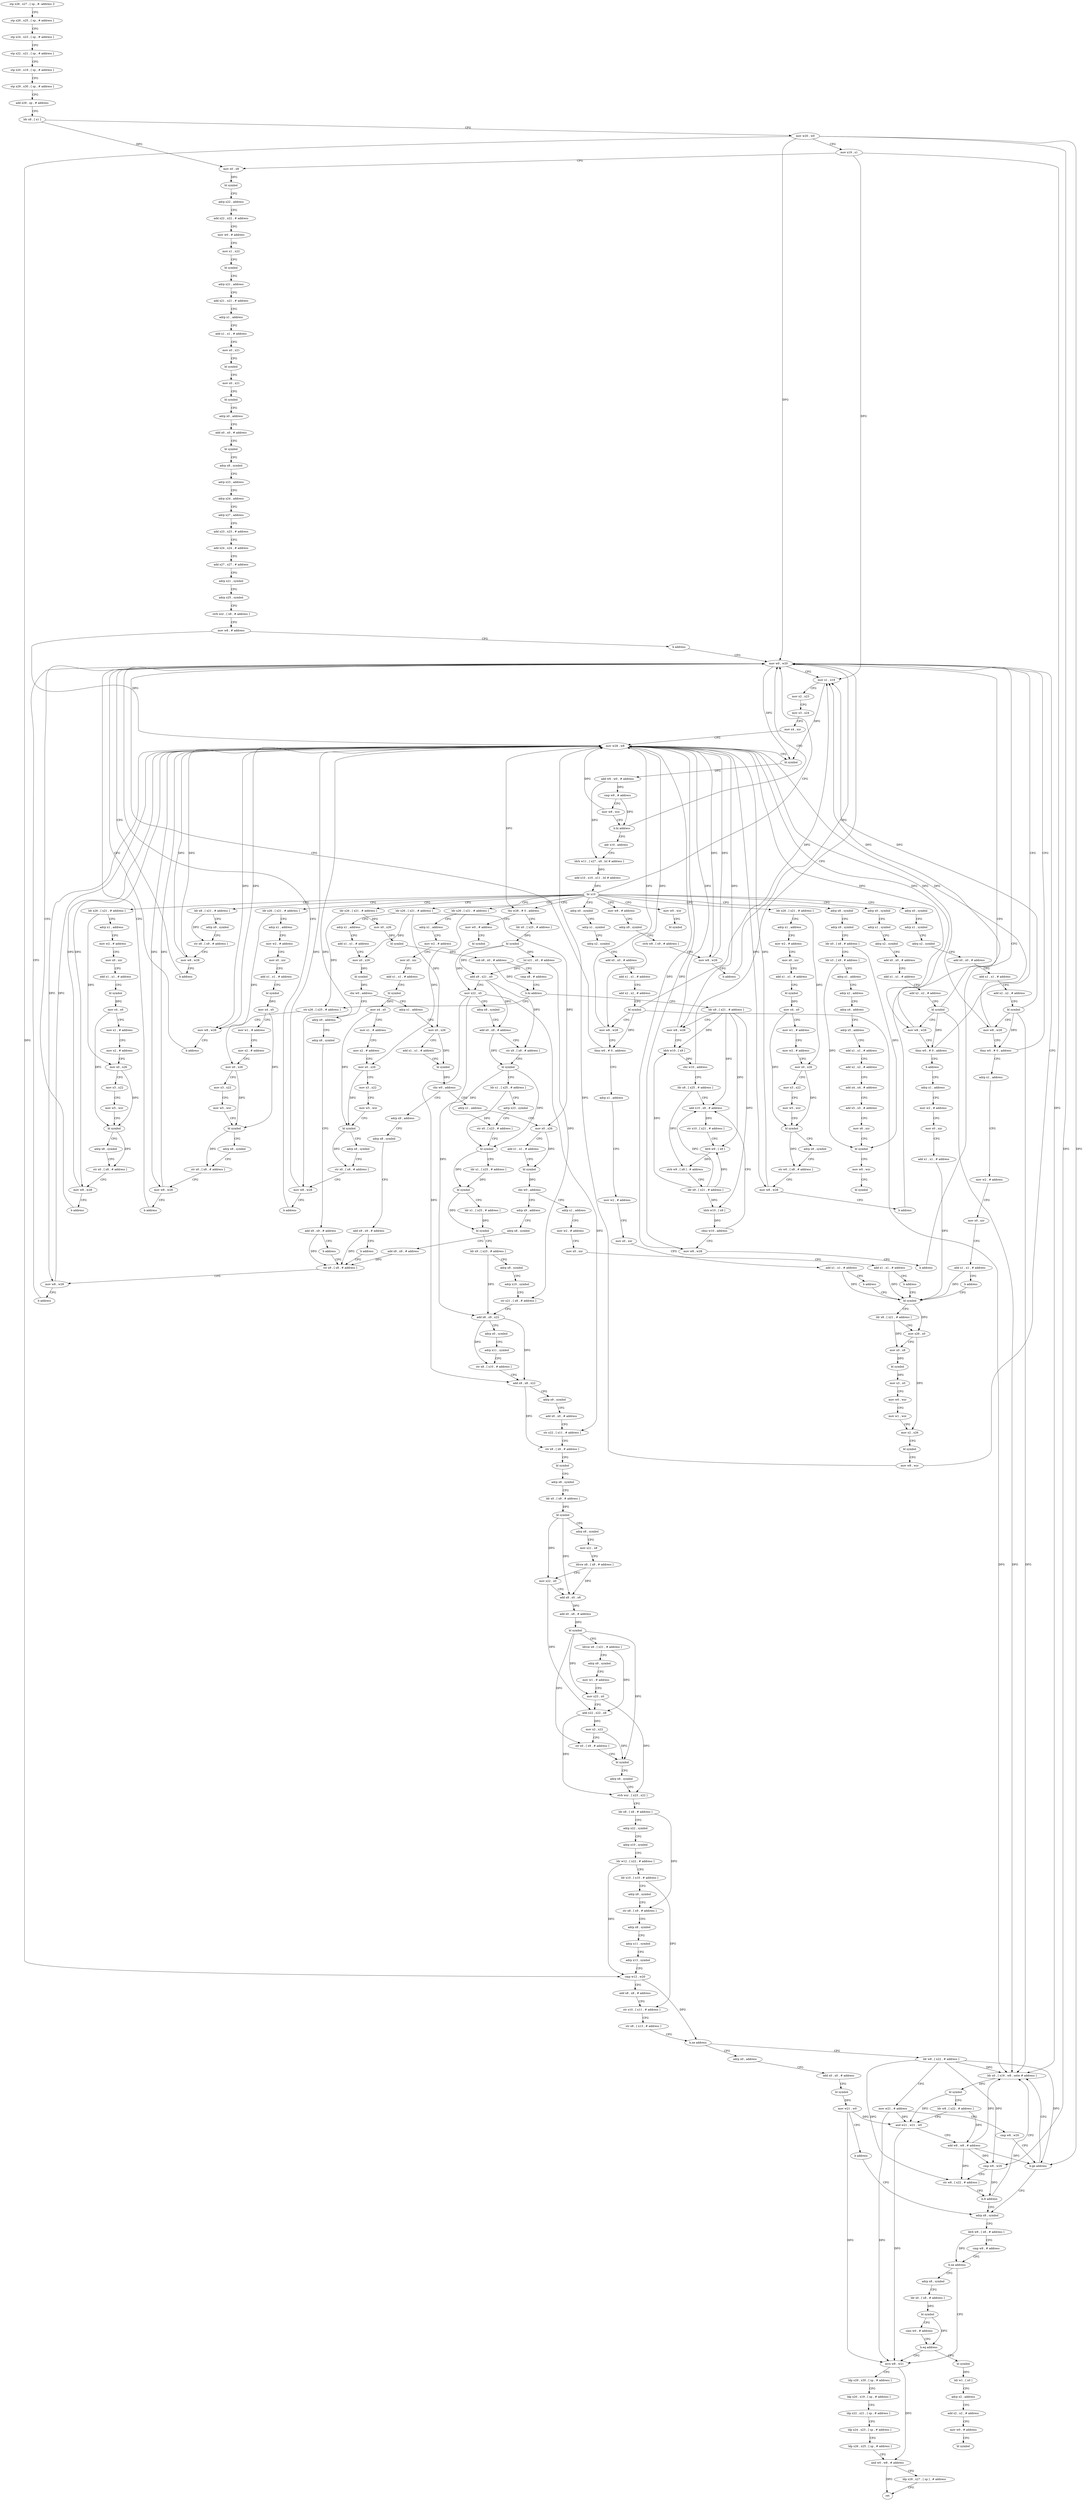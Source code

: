 digraph "func" {
"4202132" [label = "stp x28 , x27 , [ sp , #- address ]!" ]
"4202136" [label = "stp x26 , x25 , [ sp , # address ]" ]
"4202140" [label = "stp x24 , x23 , [ sp , # address ]" ]
"4202144" [label = "stp x22 , x21 , [ sp , # address ]" ]
"4202148" [label = "stp x20 , x19 , [ sp , # address ]" ]
"4202152" [label = "stp x29 , x30 , [ sp , # address ]" ]
"4202156" [label = "add x29 , sp , # address" ]
"4202160" [label = "ldr x8 , [ x1 ]" ]
"4202164" [label = "mov w20 , w0" ]
"4202168" [label = "mov x19 , x1" ]
"4202172" [label = "mov x0 , x8" ]
"4202176" [label = "bl symbol" ]
"4202180" [label = "adrp x22 , address" ]
"4202184" [label = "add x22 , x22 , # address" ]
"4202188" [label = "mov w0 , # address" ]
"4202192" [label = "mov x1 , x22" ]
"4202196" [label = "bl symbol" ]
"4202200" [label = "adrp x21 , address" ]
"4202204" [label = "add x21 , x21 , # address" ]
"4202208" [label = "adrp x1 , address" ]
"4202212" [label = "add x1 , x1 , # address" ]
"4202216" [label = "mov x0 , x21" ]
"4202220" [label = "bl symbol" ]
"4202224" [label = "mov x0 , x21" ]
"4202228" [label = "bl symbol" ]
"4202232" [label = "adrp x0 , address" ]
"4202236" [label = "add x0 , x0 , # address" ]
"4202240" [label = "bl symbol" ]
"4202244" [label = "adrp x8 , symbol" ]
"4202248" [label = "adrp x23 , address" ]
"4202252" [label = "adrp x24 , address" ]
"4202256" [label = "adrp x27 , address" ]
"4202260" [label = "add x23 , x23 , # address" ]
"4202264" [label = "add x24 , x24 , # address" ]
"4202268" [label = "add x27 , x27 , # address" ]
"4202272" [label = "adrp x21 , symbol" ]
"4202276" [label = "adrp x25 , symbol" ]
"4202280" [label = "strb wzr , [ x8 , # address ]" ]
"4202284" [label = "mov w8 , # address" ]
"4202288" [label = "b address" ]
"4202352" [label = "mov w0 , w20" ]
"4202356" [label = "mov x1 , x19" ]
"4202360" [label = "mov x2 , x23" ]
"4202364" [label = "mov x3 , x24" ]
"4202368" [label = "mov x4 , xzr" ]
"4202372" [label = "mov w28 , w8" ]
"4202376" [label = "bl symbol" ]
"4202380" [label = "add w9 , w0 , # address" ]
"4202384" [label = "cmp w9 , # address" ]
"4202388" [label = "mov w8 , wzr" ]
"4202392" [label = "b.hi address" ]
"4202396" [label = "adr x10 , address" ]
"4202400" [label = "ldrh w11 , [ x27 , x9 , lsl # address ]" ]
"4202404" [label = "add x10 , x10 , x11 , lsl # address" ]
"4202408" [label = "br x10" ]
"4202412" [label = "adrp x0 , symbol" ]
"4202468" [label = "ldr x8 , [ x21 , # address ]" ]
"4202488" [label = "ldr x26 , [ x21 , # address ]" ]
"4202572" [label = "ldr x26 , [ x21 , # address ]" ]
"4202640" [label = "ldr x26 , [ x21 , # address ]" ]
"4202708" [label = "adrp x0 , symbol" ]
"4202748" [label = "mov w8 , # address" ]
"4202768" [label = "ldr x26 , [ x21 , # address ]" ]
"4202836" [label = "ldr x26 , [ x21 , # address ]" ]
"4202916" [label = "adrp x0 , symbol" ]
"4202972" [label = "ldr x26 , [ x21 , # address ]" ]
"4203108" [label = "tbz w28 , # 0 , address" ]
"4203516" [label = "adrp x8 , symbol" ]
"4203580" [label = "mov w0 , wzr" ]
"4202416" [label = "adrp x1 , symbol" ]
"4202420" [label = "adrp x2 , symbol" ]
"4202424" [label = "add x0 , x0 , # address" ]
"4202428" [label = "add x1 , x1 , # address" ]
"4202432" [label = "add x2 , x2 , # address" ]
"4202436" [label = "bl symbol" ]
"4202440" [label = "mov w8 , w28" ]
"4202444" [label = "tbnz w0 , # 0 , address" ]
"4202448" [label = "adrp x1 , address" ]
"4202472" [label = "adrp x9 , symbol" ]
"4202476" [label = "str x8 , [ x9 , # address ]" ]
"4202480" [label = "mov w8 , w28" ]
"4202484" [label = "b address" ]
"4202492" [label = "adrp x1 , address" ]
"4202496" [label = "add x1 , x1 , # address" ]
"4202500" [label = "mov x0 , x26" ]
"4202504" [label = "bl symbol" ]
"4202508" [label = "cbz w0 , address" ]
"4203052" [label = "adrp x9 , address" ]
"4202512" [label = "adrp x1 , address" ]
"4202576" [label = "adrp x1 , address" ]
"4202580" [label = "mov w2 , # address" ]
"4202584" [label = "mov x0 , xzr" ]
"4202588" [label = "add x1 , x1 , # address" ]
"4202592" [label = "bl symbol" ]
"4202596" [label = "mov x4 , x0" ]
"4202600" [label = "mov x1 , # address" ]
"4202604" [label = "mov x2 , # address" ]
"4202608" [label = "mov x0 , x26" ]
"4202612" [label = "mov x3 , x22" ]
"4202616" [label = "mov w5 , wzr" ]
"4202620" [label = "bl symbol" ]
"4202624" [label = "adrp x8 , symbol" ]
"4202628" [label = "str x0 , [ x8 , # address ]" ]
"4202632" [label = "mov w8 , w28" ]
"4202636" [label = "b address" ]
"4202644" [label = "adrp x1 , address" ]
"4202648" [label = "mov w2 , # address" ]
"4202652" [label = "mov x0 , xzr" ]
"4202656" [label = "add x1 , x1 , # address" ]
"4202660" [label = "bl symbol" ]
"4202664" [label = "mov x4 , x0" ]
"4202668" [label = "mov w1 , # address" ]
"4202672" [label = "mov x2 , # address" ]
"4202676" [label = "mov x0 , x26" ]
"4202680" [label = "mov x3 , x22" ]
"4202684" [label = "mov w5 , wzr" ]
"4202688" [label = "bl symbol" ]
"4202692" [label = "adrp x8 , symbol" ]
"4202696" [label = "str x0 , [ x8 , # address ]" ]
"4202700" [label = "mov w8 , w28" ]
"4202704" [label = "b address" ]
"4202712" [label = "adrp x1 , symbol" ]
"4202716" [label = "adrp x2 , symbol" ]
"4202720" [label = "add x0 , x0 , # address" ]
"4202724" [label = "add x1 , x1 , # address" ]
"4202728" [label = "add x2 , x2 , # address" ]
"4202732" [label = "bl symbol" ]
"4202736" [label = "mov w8 , w28" ]
"4202740" [label = "tbnz w0 , # 0 , address" ]
"4202744" [label = "b address" ]
"4202752" [label = "adrp x9 , symbol" ]
"4202756" [label = "strb w8 , [ x9 , # address ]" ]
"4202760" [label = "mov w8 , w28" ]
"4202764" [label = "b address" ]
"4202772" [label = "adrp x1 , address" ]
"4202776" [label = "mov w2 , # address" ]
"4202780" [label = "mov x0 , xzr" ]
"4202784" [label = "add x1 , x1 , # address" ]
"4202788" [label = "bl symbol" ]
"4202792" [label = "mov x4 , x0" ]
"4202796" [label = "mov x1 , # address" ]
"4202800" [label = "mov x2 , # address" ]
"4202804" [label = "mov x0 , x26" ]
"4202808" [label = "mov x3 , x22" ]
"4202812" [label = "mov w5 , wzr" ]
"4202816" [label = "bl symbol" ]
"4202820" [label = "adrp x8 , symbol" ]
"4202824" [label = "str x0 , [ x8 , # address ]" ]
"4202828" [label = "mov w8 , w28" ]
"4202832" [label = "b address" ]
"4202840" [label = "mov x0 , x26" ]
"4202844" [label = "bl symbol" ]
"4202848" [label = "sub x8 , x0 , # address" ]
"4202852" [label = "cmp x8 , # address" ]
"4202856" [label = "b.hi address" ]
"4203040" [label = "str x26 , [ x25 , # address ]" ]
"4202860" [label = "ldr x9 , [ x21 , # address ]" ]
"4202920" [label = "adrp x1 , symbol" ]
"4202924" [label = "adrp x2 , symbol" ]
"4202928" [label = "add x0 , x0 , # address" ]
"4202932" [label = "add x1 , x1 , # address" ]
"4202936" [label = "add x2 , x2 , # address" ]
"4202940" [label = "bl symbol" ]
"4202944" [label = "mov w8 , w28" ]
"4202948" [label = "tbnz w0 , # 0 , address" ]
"4202952" [label = "adrp x1 , address" ]
"4202976" [label = "adrp x1 , address" ]
"4202980" [label = "mov w2 , # address" ]
"4202984" [label = "mov x0 , xzr" ]
"4202988" [label = "add x1 , x1 , # address" ]
"4202992" [label = "bl symbol" ]
"4202996" [label = "mov x4 , x0" ]
"4203000" [label = "mov w1 , # address" ]
"4203004" [label = "mov w2 , # address" ]
"4203008" [label = "mov x0 , x26" ]
"4203012" [label = "mov x3 , x22" ]
"4203016" [label = "mov w5 , wzr" ]
"4203020" [label = "bl symbol" ]
"4203024" [label = "adrp x8 , symbol" ]
"4203028" [label = "str w0 , [ x8 , # address ]" ]
"4203032" [label = "mov w8 , w28" ]
"4203036" [label = "b address" ]
"4203588" [label = "mov w0 , # address" ]
"4203112" [label = "ldr x0 , [ x25 , # address ]" ]
"4203520" [label = "adrp x9 , symbol" ]
"4203524" [label = "ldr x0 , [ x8 , # address ]" ]
"4203528" [label = "ldr x3 , [ x9 , # address ]" ]
"4203532" [label = "adrp x1 , address" ]
"4203536" [label = "adrp x2 , address" ]
"4203540" [label = "adrp x4 , address" ]
"4203544" [label = "adrp x5 , address" ]
"4203548" [label = "add x1 , x1 , # address" ]
"4203552" [label = "add x2 , x2 , # address" ]
"4203556" [label = "add x4 , x4 , # address" ]
"4203560" [label = "add x5 , x5 , # address" ]
"4203564" [label = "mov x6 , xzr" ]
"4203568" [label = "bl symbol" ]
"4203572" [label = "mov w0 , wzr" ]
"4203576" [label = "bl symbol" ]
"4203584" [label = "bl symbol" ]
"4202452" [label = "mov w2 , # address" ]
"4202456" [label = "mov x0 , xzr" ]
"4202460" [label = "add x1 , x1 , # address" ]
"4202464" [label = "b address" ]
"4202308" [label = "bl symbol" ]
"4203056" [label = "adrp x8 , symbol" ]
"4203060" [label = "add x9 , x9 , # address" ]
"4203064" [label = "b address" ]
"4203096" [label = "str x9 , [ x8 , # address ]" ]
"4202516" [label = "mov x0 , x26" ]
"4202520" [label = "add x1 , x1 , # address" ]
"4202524" [label = "bl symbol" ]
"4202528" [label = "cbz w0 , address" ]
"4203068" [label = "adrp x9 , address" ]
"4202532" [label = "adrp x1 , address" ]
"4202292" [label = "adrp x1 , address" ]
"4203044" [label = "mov w8 , w28" ]
"4203048" [label = "b address" ]
"4202864" [label = "mov w8 , w28" ]
"4202868" [label = "ldrb w10 , [ x9 ]" ]
"4202872" [label = "cbz w10 , address" ]
"4202876" [label = "ldr x8 , [ x25 , # address ]" ]
"4202956" [label = "mov w2 , # address" ]
"4202960" [label = "mov x0 , xzr" ]
"4202964" [label = "add x1 , x1 , # address" ]
"4202968" [label = "b address" ]
"4203592" [label = "bl symbol" ]
"4203116" [label = "bl symbol" ]
"4203120" [label = "lsl x21 , x0 , # address" ]
"4203124" [label = "add x9 , x21 , x0" ]
"4203128" [label = "mov x22 , x0" ]
"4203132" [label = "adrp x8 , symbol" ]
"4203136" [label = "add x0 , x9 , # address" ]
"4203140" [label = "str x9 , [ x8 , # address ]" ]
"4203144" [label = "bl symbol" ]
"4203148" [label = "ldr x1 , [ x25 , # address ]" ]
"4203152" [label = "adrp x23 , symbol" ]
"4203156" [label = "str x0 , [ x23 , # address ]" ]
"4203160" [label = "bl symbol" ]
"4203164" [label = "ldr x1 , [ x25 , # address ]" ]
"4203168" [label = "bl symbol" ]
"4203172" [label = "ldr x1 , [ x25 , # address ]" ]
"4203176" [label = "bl symbol" ]
"4203180" [label = "ldr x9 , [ x23 , # address ]" ]
"4203184" [label = "adrp x8 , symbol" ]
"4203188" [label = "adrp x10 , symbol" ]
"4203192" [label = "str x21 , [ x8 , # address ]" ]
"4203196" [label = "add x8 , x9 , x22" ]
"4203200" [label = "adrp x0 , symbol" ]
"4203204" [label = "adrp x11 , symbol" ]
"4203208" [label = "str x8 , [ x10 , # address ]" ]
"4203212" [label = "add x8 , x8 , x22" ]
"4203216" [label = "adrp x9 , symbol" ]
"4203220" [label = "add x0 , x0 , # address" ]
"4203224" [label = "str x22 , [ x11 , # address ]" ]
"4203228" [label = "str x8 , [ x9 , # address ]" ]
"4203232" [label = "bl symbol" ]
"4203236" [label = "adrp x8 , symbol" ]
"4203240" [label = "ldr x0 , [ x8 , # address ]" ]
"4203244" [label = "bl symbol" ]
"4203248" [label = "adrp x8 , symbol" ]
"4203252" [label = "mov x21 , x8" ]
"4203256" [label = "ldrsw x8 , [ x8 , # address ]" ]
"4203260" [label = "mov x22 , x0" ]
"4203264" [label = "add x8 , x0 , x8" ]
"4203268" [label = "add x0 , x8 , # address" ]
"4203272" [label = "bl symbol" ]
"4203276" [label = "ldrsw x8 , [ x21 , # address ]" ]
"4203280" [label = "adrp x9 , symbol" ]
"4203284" [label = "mov w1 , # address" ]
"4203288" [label = "mov x23 , x0" ]
"4203292" [label = "add x22 , x22 , x8" ]
"4203296" [label = "mov x2 , x22" ]
"4203300" [label = "str x0 , [ x9 , # address ]" ]
"4203304" [label = "bl symbol" ]
"4203308" [label = "adrp x8 , symbol" ]
"4203312" [label = "strb wzr , [ x23 , x22 ]" ]
"4203316" [label = "ldr x8 , [ x8 , # address ]" ]
"4203320" [label = "adrp x22 , symbol" ]
"4203324" [label = "adrp x10 , symbol" ]
"4203328" [label = "ldr w12 , [ x22 , # address ]" ]
"4203332" [label = "ldr x10 , [ x10 , # address ]" ]
"4203336" [label = "adrp x9 , symbol" ]
"4203340" [label = "str x8 , [ x9 , # address ]" ]
"4203344" [label = "adrp x8 , symbol" ]
"4203348" [label = "adrp x11 , symbol" ]
"4203352" [label = "adrp x13 , symbol" ]
"4203356" [label = "cmp w12 , w20" ]
"4203360" [label = "add x8 , x8 , # address" ]
"4203364" [label = "str x10 , [ x11 , # address ]" ]
"4203368" [label = "str x8 , [ x13 , # address ]" ]
"4203372" [label = "b.ne address" ]
"4203396" [label = "ldr w8 , [ x22 , # address ]" ]
"4203376" [label = "adrp x0 , address" ]
"4202312" [label = "ldr x8 , [ x21 , # address ]" ]
"4202316" [label = "mov x26 , x0" ]
"4202320" [label = "mov x0 , x8" ]
"4202324" [label = "bl symbol" ]
"4202328" [label = "mov x3 , x0" ]
"4202332" [label = "mov w0 , wzr" ]
"4202336" [label = "mov w1 , wzr" ]
"4202340" [label = "mov x2 , x26" ]
"4202344" [label = "bl symbol" ]
"4202348" [label = "mov w8 , wzr" ]
"4203100" [label = "mov w8 , w28" ]
"4203104" [label = "b address" ]
"4203072" [label = "adrp x8 , symbol" ]
"4203076" [label = "add x9 , x9 , # address" ]
"4203080" [label = "b address" ]
"4202536" [label = "mov x0 , x26" ]
"4202540" [label = "add x1 , x1 , # address" ]
"4202544" [label = "bl symbol" ]
"4202548" [label = "cbz w0 , address" ]
"4203084" [label = "adrp x9 , address" ]
"4202552" [label = "adrp x1 , address" ]
"4202296" [label = "mov w2 , # address" ]
"4202300" [label = "mov x0 , xzr" ]
"4202304" [label = "add x1 , x1 , # address" ]
"4202880" [label = "add x10 , x9 , # address" ]
"4203400" [label = "mov w21 , # address" ]
"4203404" [label = "cmp w8 , w20" ]
"4203408" [label = "b.ge address" ]
"4203444" [label = "adrp x8 , symbol" ]
"4203412" [label = "ldr x0 , [ x19 , w8 , sxtw # address ]" ]
"4203380" [label = "add x0 , x0 , # address" ]
"4203384" [label = "bl symbol" ]
"4203388" [label = "mov w21 , w0" ]
"4203392" [label = "b address" ]
"4203088" [label = "adrp x8 , symbol" ]
"4203092" [label = "add x9 , x9 , # address" ]
"4202556" [label = "mov w2 , # address" ]
"4202560" [label = "mov x0 , xzr" ]
"4202564" [label = "add x1 , x1 , # address" ]
"4202568" [label = "b address" ]
"4202884" [label = "str x10 , [ x21 , # address ]" ]
"4202888" [label = "ldrb w9 , [ x9 ]" ]
"4202892" [label = "strb w9 , [ x8 ] , # address" ]
"4202896" [label = "ldr x9 , [ x21 , # address ]" ]
"4202900" [label = "ldrb w10 , [ x9 ]" ]
"4202904" [label = "cbnz w10 , address" ]
"4202908" [label = "mov w8 , w28" ]
"4202912" [label = "b address" ]
"4203448" [label = "ldrb w8 , [ x8 , # address ]" ]
"4203452" [label = "cmp w8 , # address" ]
"4203456" [label = "b.ne address" ]
"4203480" [label = "mvn w8 , w21" ]
"4203460" [label = "adrp x8 , symbol" ]
"4203416" [label = "bl symbol" ]
"4203420" [label = "ldr w8 , [ x22 , # address ]" ]
"4203424" [label = "and w21 , w21 , w0" ]
"4203428" [label = "add w8 , w8 , # address" ]
"4203432" [label = "cmp w8 , w20" ]
"4203436" [label = "str w8 , [ x22 , # address ]" ]
"4203440" [label = "b.lt address" ]
"4203484" [label = "ldp x29 , x30 , [ sp , # address ]" ]
"4203488" [label = "ldp x20 , x19 , [ sp , # address ]" ]
"4203492" [label = "ldp x22 , x21 , [ sp , # address ]" ]
"4203496" [label = "ldp x24 , x23 , [ sp , # address ]" ]
"4203500" [label = "ldp x26 , x25 , [ sp , # address ]" ]
"4203504" [label = "and w0 , w8 , # address" ]
"4203508" [label = "ldp x28 , x27 , [ sp ] , # address" ]
"4203512" [label = "ret" ]
"4203464" [label = "ldr x0 , [ x8 , # address ]" ]
"4203468" [label = "bl symbol" ]
"4203472" [label = "cmn w0 , # address" ]
"4203476" [label = "b.eq address" ]
"4203596" [label = "bl symbol" ]
"4203600" [label = "ldr w1 , [ x0 ]" ]
"4203604" [label = "adrp x2 , address" ]
"4203608" [label = "add x2 , x2 , # address" ]
"4203612" [label = "mov w0 , # address" ]
"4203616" [label = "bl symbol" ]
"4202132" -> "4202136" [ label = "CFG" ]
"4202136" -> "4202140" [ label = "CFG" ]
"4202140" -> "4202144" [ label = "CFG" ]
"4202144" -> "4202148" [ label = "CFG" ]
"4202148" -> "4202152" [ label = "CFG" ]
"4202152" -> "4202156" [ label = "CFG" ]
"4202156" -> "4202160" [ label = "CFG" ]
"4202160" -> "4202164" [ label = "CFG" ]
"4202160" -> "4202172" [ label = "DFG" ]
"4202164" -> "4202168" [ label = "CFG" ]
"4202164" -> "4202352" [ label = "DFG" ]
"4202164" -> "4203356" [ label = "DFG" ]
"4202164" -> "4203408" [ label = "DFG" ]
"4202164" -> "4203432" [ label = "DFG" ]
"4202168" -> "4202172" [ label = "CFG" ]
"4202168" -> "4202356" [ label = "DFG" ]
"4202168" -> "4203412" [ label = "DFG" ]
"4202172" -> "4202176" [ label = "DFG" ]
"4202176" -> "4202180" [ label = "CFG" ]
"4202180" -> "4202184" [ label = "CFG" ]
"4202184" -> "4202188" [ label = "CFG" ]
"4202188" -> "4202192" [ label = "CFG" ]
"4202192" -> "4202196" [ label = "CFG" ]
"4202196" -> "4202200" [ label = "CFG" ]
"4202200" -> "4202204" [ label = "CFG" ]
"4202204" -> "4202208" [ label = "CFG" ]
"4202208" -> "4202212" [ label = "CFG" ]
"4202212" -> "4202216" [ label = "CFG" ]
"4202216" -> "4202220" [ label = "CFG" ]
"4202220" -> "4202224" [ label = "CFG" ]
"4202224" -> "4202228" [ label = "CFG" ]
"4202228" -> "4202232" [ label = "CFG" ]
"4202232" -> "4202236" [ label = "CFG" ]
"4202236" -> "4202240" [ label = "CFG" ]
"4202240" -> "4202244" [ label = "CFG" ]
"4202244" -> "4202248" [ label = "CFG" ]
"4202248" -> "4202252" [ label = "CFG" ]
"4202252" -> "4202256" [ label = "CFG" ]
"4202256" -> "4202260" [ label = "CFG" ]
"4202260" -> "4202264" [ label = "CFG" ]
"4202264" -> "4202268" [ label = "CFG" ]
"4202268" -> "4202272" [ label = "CFG" ]
"4202272" -> "4202276" [ label = "CFG" ]
"4202276" -> "4202280" [ label = "CFG" ]
"4202280" -> "4202284" [ label = "CFG" ]
"4202284" -> "4202288" [ label = "CFG" ]
"4202284" -> "4202372" [ label = "DFG" ]
"4202288" -> "4202352" [ label = "CFG" ]
"4202352" -> "4202356" [ label = "CFG" ]
"4202352" -> "4202376" [ label = "DFG" ]
"4202356" -> "4202360" [ label = "CFG" ]
"4202356" -> "4202376" [ label = "DFG" ]
"4202360" -> "4202364" [ label = "CFG" ]
"4202364" -> "4202368" [ label = "CFG" ]
"4202368" -> "4202372" [ label = "CFG" ]
"4202372" -> "4202376" [ label = "CFG" ]
"4202372" -> "4202440" [ label = "DFG" ]
"4202372" -> "4202480" [ label = "DFG" ]
"4202372" -> "4202632" [ label = "DFG" ]
"4202372" -> "4202700" [ label = "DFG" ]
"4202372" -> "4202736" [ label = "DFG" ]
"4202372" -> "4202760" [ label = "DFG" ]
"4202372" -> "4202828" [ label = "DFG" ]
"4202372" -> "4202944" [ label = "DFG" ]
"4202372" -> "4203032" [ label = "DFG" ]
"4202372" -> "4203108" [ label = "DFG" ]
"4202372" -> "4203044" [ label = "DFG" ]
"4202372" -> "4202864" [ label = "DFG" ]
"4202372" -> "4203100" [ label = "DFG" ]
"4202372" -> "4202908" [ label = "DFG" ]
"4202376" -> "4202380" [ label = "DFG" ]
"4202380" -> "4202384" [ label = "DFG" ]
"4202380" -> "4202400" [ label = "DFG" ]
"4202384" -> "4202388" [ label = "CFG" ]
"4202384" -> "4202392" [ label = "DFG" ]
"4202388" -> "4202392" [ label = "CFG" ]
"4202388" -> "4202372" [ label = "DFG" ]
"4202392" -> "4202352" [ label = "CFG" ]
"4202392" -> "4202396" [ label = "CFG" ]
"4202396" -> "4202400" [ label = "CFG" ]
"4202400" -> "4202404" [ label = "DFG" ]
"4202404" -> "4202408" [ label = "DFG" ]
"4202408" -> "4202352" [ label = "CFG" ]
"4202408" -> "4202412" [ label = "CFG" ]
"4202408" -> "4202468" [ label = "CFG" ]
"4202408" -> "4202488" [ label = "CFG" ]
"4202408" -> "4202572" [ label = "CFG" ]
"4202408" -> "4202640" [ label = "CFG" ]
"4202408" -> "4202708" [ label = "CFG" ]
"4202408" -> "4202748" [ label = "CFG" ]
"4202408" -> "4202768" [ label = "CFG" ]
"4202408" -> "4202836" [ label = "CFG" ]
"4202408" -> "4202916" [ label = "CFG" ]
"4202408" -> "4202972" [ label = "CFG" ]
"4202408" -> "4203108" [ label = "CFG" ]
"4202408" -> "4203516" [ label = "CFG" ]
"4202408" -> "4203580" [ label = "CFG" ]
"4202412" -> "4202416" [ label = "CFG" ]
"4202468" -> "4202472" [ label = "CFG" ]
"4202468" -> "4202476" [ label = "DFG" ]
"4202488" -> "4202492" [ label = "CFG" ]
"4202488" -> "4202500" [ label = "DFG" ]
"4202488" -> "4202516" [ label = "DFG" ]
"4202488" -> "4202536" [ label = "DFG" ]
"4202572" -> "4202576" [ label = "CFG" ]
"4202572" -> "4202608" [ label = "DFG" ]
"4202640" -> "4202644" [ label = "CFG" ]
"4202640" -> "4202676" [ label = "DFG" ]
"4202708" -> "4202712" [ label = "CFG" ]
"4202748" -> "4202752" [ label = "CFG" ]
"4202768" -> "4202772" [ label = "CFG" ]
"4202768" -> "4202804" [ label = "DFG" ]
"4202836" -> "4202840" [ label = "DFG" ]
"4202836" -> "4203040" [ label = "DFG" ]
"4202916" -> "4202920" [ label = "CFG" ]
"4202972" -> "4202976" [ label = "CFG" ]
"4202972" -> "4203008" [ label = "DFG" ]
"4203108" -> "4203588" [ label = "CFG" ]
"4203108" -> "4203112" [ label = "CFG" ]
"4203516" -> "4203520" [ label = "CFG" ]
"4203580" -> "4203584" [ label = "CFG" ]
"4202416" -> "4202420" [ label = "CFG" ]
"4202420" -> "4202424" [ label = "CFG" ]
"4202424" -> "4202428" [ label = "CFG" ]
"4202428" -> "4202432" [ label = "CFG" ]
"4202432" -> "4202436" [ label = "CFG" ]
"4202436" -> "4202440" [ label = "CFG" ]
"4202436" -> "4202356" [ label = "DFG" ]
"4202436" -> "4202444" [ label = "DFG" ]
"4202436" -> "4203412" [ label = "DFG" ]
"4202440" -> "4202444" [ label = "CFG" ]
"4202440" -> "4202372" [ label = "DFG" ]
"4202444" -> "4202352" [ label = "CFG" ]
"4202444" -> "4202448" [ label = "CFG" ]
"4202448" -> "4202452" [ label = "CFG" ]
"4202472" -> "4202476" [ label = "CFG" ]
"4202476" -> "4202480" [ label = "CFG" ]
"4202480" -> "4202484" [ label = "CFG" ]
"4202480" -> "4202372" [ label = "DFG" ]
"4202484" -> "4202352" [ label = "CFG" ]
"4202492" -> "4202496" [ label = "CFG" ]
"4202496" -> "4202500" [ label = "CFG" ]
"4202500" -> "4202504" [ label = "DFG" ]
"4202504" -> "4202508" [ label = "DFG" ]
"4202508" -> "4203052" [ label = "CFG" ]
"4202508" -> "4202512" [ label = "CFG" ]
"4203052" -> "4203056" [ label = "CFG" ]
"4202512" -> "4202516" [ label = "CFG" ]
"4202576" -> "4202580" [ label = "CFG" ]
"4202580" -> "4202584" [ label = "CFG" ]
"4202584" -> "4202588" [ label = "CFG" ]
"4202588" -> "4202592" [ label = "CFG" ]
"4202592" -> "4202596" [ label = "DFG" ]
"4202596" -> "4202600" [ label = "CFG" ]
"4202596" -> "4202620" [ label = "DFG" ]
"4202600" -> "4202604" [ label = "CFG" ]
"4202604" -> "4202608" [ label = "CFG" ]
"4202608" -> "4202612" [ label = "CFG" ]
"4202608" -> "4202620" [ label = "DFG" ]
"4202612" -> "4202616" [ label = "CFG" ]
"4202616" -> "4202620" [ label = "CFG" ]
"4202620" -> "4202624" [ label = "CFG" ]
"4202620" -> "4202628" [ label = "DFG" ]
"4202624" -> "4202628" [ label = "CFG" ]
"4202628" -> "4202632" [ label = "CFG" ]
"4202632" -> "4202636" [ label = "CFG" ]
"4202632" -> "4202372" [ label = "DFG" ]
"4202636" -> "4202352" [ label = "CFG" ]
"4202644" -> "4202648" [ label = "CFG" ]
"4202648" -> "4202652" [ label = "CFG" ]
"4202652" -> "4202656" [ label = "CFG" ]
"4202656" -> "4202660" [ label = "CFG" ]
"4202660" -> "4202664" [ label = "DFG" ]
"4202664" -> "4202668" [ label = "CFG" ]
"4202664" -> "4202688" [ label = "DFG" ]
"4202668" -> "4202672" [ label = "CFG" ]
"4202672" -> "4202676" [ label = "CFG" ]
"4202676" -> "4202680" [ label = "CFG" ]
"4202676" -> "4202688" [ label = "DFG" ]
"4202680" -> "4202684" [ label = "CFG" ]
"4202684" -> "4202688" [ label = "CFG" ]
"4202688" -> "4202692" [ label = "CFG" ]
"4202688" -> "4202696" [ label = "DFG" ]
"4202692" -> "4202696" [ label = "CFG" ]
"4202696" -> "4202700" [ label = "CFG" ]
"4202700" -> "4202704" [ label = "CFG" ]
"4202700" -> "4202372" [ label = "DFG" ]
"4202704" -> "4202352" [ label = "CFG" ]
"4202712" -> "4202716" [ label = "CFG" ]
"4202716" -> "4202720" [ label = "CFG" ]
"4202720" -> "4202724" [ label = "CFG" ]
"4202724" -> "4202728" [ label = "CFG" ]
"4202728" -> "4202732" [ label = "CFG" ]
"4202732" -> "4202736" [ label = "CFG" ]
"4202732" -> "4202356" [ label = "DFG" ]
"4202732" -> "4202740" [ label = "DFG" ]
"4202732" -> "4203412" [ label = "DFG" ]
"4202736" -> "4202740" [ label = "CFG" ]
"4202736" -> "4202372" [ label = "DFG" ]
"4202740" -> "4202352" [ label = "CFG" ]
"4202740" -> "4202744" [ label = "CFG" ]
"4202744" -> "4202292" [ label = "CFG" ]
"4202752" -> "4202756" [ label = "CFG" ]
"4202756" -> "4202760" [ label = "CFG" ]
"4202760" -> "4202764" [ label = "CFG" ]
"4202760" -> "4202372" [ label = "DFG" ]
"4202764" -> "4202352" [ label = "CFG" ]
"4202772" -> "4202776" [ label = "CFG" ]
"4202776" -> "4202780" [ label = "CFG" ]
"4202780" -> "4202784" [ label = "CFG" ]
"4202784" -> "4202788" [ label = "CFG" ]
"4202788" -> "4202792" [ label = "DFG" ]
"4202792" -> "4202796" [ label = "CFG" ]
"4202792" -> "4202816" [ label = "DFG" ]
"4202796" -> "4202800" [ label = "CFG" ]
"4202800" -> "4202804" [ label = "CFG" ]
"4202804" -> "4202808" [ label = "CFG" ]
"4202804" -> "4202816" [ label = "DFG" ]
"4202808" -> "4202812" [ label = "CFG" ]
"4202812" -> "4202816" [ label = "CFG" ]
"4202816" -> "4202820" [ label = "CFG" ]
"4202816" -> "4202824" [ label = "DFG" ]
"4202820" -> "4202824" [ label = "CFG" ]
"4202824" -> "4202828" [ label = "CFG" ]
"4202828" -> "4202832" [ label = "CFG" ]
"4202828" -> "4202372" [ label = "DFG" ]
"4202832" -> "4202352" [ label = "CFG" ]
"4202840" -> "4202844" [ label = "DFG" ]
"4202844" -> "4202848" [ label = "DFG" ]
"4202848" -> "4202852" [ label = "CFG" ]
"4202848" -> "4202856" [ label = "DFG" ]
"4202852" -> "4202856" [ label = "CFG" ]
"4202856" -> "4203040" [ label = "CFG" ]
"4202856" -> "4202860" [ label = "CFG" ]
"4203040" -> "4203044" [ label = "CFG" ]
"4202860" -> "4202864" [ label = "CFG" ]
"4202860" -> "4202868" [ label = "DFG" ]
"4202860" -> "4202880" [ label = "DFG" ]
"4202860" -> "4202888" [ label = "DFG" ]
"4202860" -> "4202900" [ label = "DFG" ]
"4202920" -> "4202924" [ label = "CFG" ]
"4202924" -> "4202928" [ label = "CFG" ]
"4202928" -> "4202932" [ label = "CFG" ]
"4202932" -> "4202936" [ label = "CFG" ]
"4202936" -> "4202940" [ label = "CFG" ]
"4202940" -> "4202944" [ label = "CFG" ]
"4202940" -> "4202356" [ label = "DFG" ]
"4202940" -> "4202948" [ label = "DFG" ]
"4202940" -> "4203412" [ label = "DFG" ]
"4202944" -> "4202948" [ label = "CFG" ]
"4202944" -> "4202372" [ label = "DFG" ]
"4202948" -> "4202352" [ label = "CFG" ]
"4202948" -> "4202952" [ label = "CFG" ]
"4202952" -> "4202956" [ label = "CFG" ]
"4202976" -> "4202980" [ label = "CFG" ]
"4202980" -> "4202984" [ label = "CFG" ]
"4202984" -> "4202988" [ label = "CFG" ]
"4202988" -> "4202992" [ label = "CFG" ]
"4202992" -> "4202996" [ label = "DFG" ]
"4202996" -> "4203000" [ label = "CFG" ]
"4202996" -> "4203020" [ label = "DFG" ]
"4203000" -> "4203004" [ label = "CFG" ]
"4203004" -> "4203008" [ label = "CFG" ]
"4203008" -> "4203012" [ label = "CFG" ]
"4203008" -> "4203020" [ label = "DFG" ]
"4203012" -> "4203016" [ label = "CFG" ]
"4203016" -> "4203020" [ label = "CFG" ]
"4203020" -> "4203024" [ label = "CFG" ]
"4203020" -> "4203028" [ label = "DFG" ]
"4203024" -> "4203028" [ label = "CFG" ]
"4203028" -> "4203032" [ label = "CFG" ]
"4203032" -> "4203036" [ label = "CFG" ]
"4203032" -> "4202372" [ label = "DFG" ]
"4203036" -> "4202352" [ label = "CFG" ]
"4203588" -> "4203592" [ label = "CFG" ]
"4203112" -> "4203116" [ label = "DFG" ]
"4203520" -> "4203524" [ label = "CFG" ]
"4203524" -> "4203528" [ label = "CFG" ]
"4203524" -> "4203568" [ label = "DFG" ]
"4203528" -> "4203532" [ label = "CFG" ]
"4203528" -> "4203568" [ label = "DFG" ]
"4203532" -> "4203536" [ label = "CFG" ]
"4203536" -> "4203540" [ label = "CFG" ]
"4203540" -> "4203544" [ label = "CFG" ]
"4203544" -> "4203548" [ label = "CFG" ]
"4203548" -> "4203552" [ label = "CFG" ]
"4203552" -> "4203556" [ label = "CFG" ]
"4203556" -> "4203560" [ label = "CFG" ]
"4203560" -> "4203564" [ label = "CFG" ]
"4203564" -> "4203568" [ label = "CFG" ]
"4203568" -> "4203572" [ label = "CFG" ]
"4203572" -> "4203576" [ label = "CFG" ]
"4202452" -> "4202456" [ label = "CFG" ]
"4202456" -> "4202460" [ label = "CFG" ]
"4202460" -> "4202464" [ label = "CFG" ]
"4202460" -> "4202308" [ label = "DFG" ]
"4202464" -> "4202308" [ label = "CFG" ]
"4202308" -> "4202312" [ label = "CFG" ]
"4202308" -> "4202316" [ label = "DFG" ]
"4203056" -> "4203060" [ label = "CFG" ]
"4203060" -> "4203064" [ label = "CFG" ]
"4203060" -> "4203096" [ label = "DFG" ]
"4203064" -> "4203096" [ label = "CFG" ]
"4203096" -> "4203100" [ label = "CFG" ]
"4202516" -> "4202520" [ label = "CFG" ]
"4202516" -> "4202524" [ label = "DFG" ]
"4202520" -> "4202524" [ label = "CFG" ]
"4202524" -> "4202528" [ label = "DFG" ]
"4202528" -> "4203068" [ label = "CFG" ]
"4202528" -> "4202532" [ label = "CFG" ]
"4203068" -> "4203072" [ label = "CFG" ]
"4202532" -> "4202536" [ label = "CFG" ]
"4202292" -> "4202296" [ label = "CFG" ]
"4203044" -> "4203048" [ label = "CFG" ]
"4203044" -> "4202372" [ label = "DFG" ]
"4203048" -> "4202352" [ label = "CFG" ]
"4202864" -> "4202868" [ label = "CFG" ]
"4202864" -> "4202372" [ label = "DFG" ]
"4202868" -> "4202872" [ label = "DFG" ]
"4202872" -> "4202352" [ label = "CFG" ]
"4202872" -> "4202876" [ label = "CFG" ]
"4202876" -> "4202880" [ label = "CFG" ]
"4202876" -> "4202892" [ label = "DFG" ]
"4202956" -> "4202960" [ label = "CFG" ]
"4202960" -> "4202964" [ label = "CFG" ]
"4202964" -> "4202968" [ label = "CFG" ]
"4202964" -> "4202308" [ label = "DFG" ]
"4202968" -> "4202308" [ label = "CFG" ]
"4203116" -> "4203120" [ label = "DFG" ]
"4203116" -> "4203124" [ label = "DFG" ]
"4203116" -> "4203128" [ label = "DFG" ]
"4203120" -> "4203124" [ label = "DFG" ]
"4203120" -> "4203192" [ label = "DFG" ]
"4203124" -> "4203128" [ label = "CFG" ]
"4203124" -> "4203136" [ label = "DFG" ]
"4203124" -> "4203140" [ label = "DFG" ]
"4203128" -> "4203132" [ label = "CFG" ]
"4203128" -> "4203196" [ label = "DFG" ]
"4203128" -> "4203212" [ label = "DFG" ]
"4203128" -> "4203224" [ label = "DFG" ]
"4203132" -> "4203136" [ label = "CFG" ]
"4203136" -> "4203140" [ label = "CFG" ]
"4203136" -> "4203144" [ label = "DFG" ]
"4203140" -> "4203144" [ label = "CFG" ]
"4203144" -> "4203148" [ label = "CFG" ]
"4203144" -> "4203156" [ label = "DFG" ]
"4203144" -> "4203160" [ label = "DFG" ]
"4203148" -> "4203152" [ label = "CFG" ]
"4203148" -> "4203160" [ label = "DFG" ]
"4203152" -> "4203156" [ label = "CFG" ]
"4203156" -> "4203160" [ label = "CFG" ]
"4203160" -> "4203164" [ label = "CFG" ]
"4203160" -> "4203168" [ label = "DFG" ]
"4203164" -> "4203168" [ label = "DFG" ]
"4203168" -> "4203172" [ label = "CFG" ]
"4203168" -> "4203176" [ label = "DFG" ]
"4203172" -> "4203176" [ label = "DFG" ]
"4203176" -> "4203180" [ label = "CFG" ]
"4203180" -> "4203184" [ label = "CFG" ]
"4203180" -> "4203196" [ label = "DFG" ]
"4203184" -> "4203188" [ label = "CFG" ]
"4203188" -> "4203192" [ label = "CFG" ]
"4203192" -> "4203196" [ label = "CFG" ]
"4203196" -> "4203200" [ label = "CFG" ]
"4203196" -> "4203208" [ label = "DFG" ]
"4203196" -> "4203212" [ label = "DFG" ]
"4203200" -> "4203204" [ label = "CFG" ]
"4203204" -> "4203208" [ label = "CFG" ]
"4203208" -> "4203212" [ label = "CFG" ]
"4203212" -> "4203216" [ label = "CFG" ]
"4203212" -> "4203228" [ label = "DFG" ]
"4203216" -> "4203220" [ label = "CFG" ]
"4203220" -> "4203224" [ label = "CFG" ]
"4203224" -> "4203228" [ label = "CFG" ]
"4203228" -> "4203232" [ label = "CFG" ]
"4203232" -> "4203236" [ label = "CFG" ]
"4203236" -> "4203240" [ label = "CFG" ]
"4203240" -> "4203244" [ label = "DFG" ]
"4203244" -> "4203248" [ label = "CFG" ]
"4203244" -> "4203260" [ label = "DFG" ]
"4203244" -> "4203264" [ label = "DFG" ]
"4203248" -> "4203252" [ label = "CFG" ]
"4203252" -> "4203256" [ label = "CFG" ]
"4203256" -> "4203260" [ label = "CFG" ]
"4203256" -> "4203264" [ label = "DFG" ]
"4203260" -> "4203264" [ label = "CFG" ]
"4203260" -> "4203292" [ label = "DFG" ]
"4203264" -> "4203268" [ label = "DFG" ]
"4203268" -> "4203272" [ label = "DFG" ]
"4203272" -> "4203276" [ label = "CFG" ]
"4203272" -> "4203288" [ label = "DFG" ]
"4203272" -> "4203300" [ label = "DFG" ]
"4203272" -> "4203304" [ label = "DFG" ]
"4203276" -> "4203280" [ label = "CFG" ]
"4203276" -> "4203292" [ label = "DFG" ]
"4203280" -> "4203284" [ label = "CFG" ]
"4203284" -> "4203288" [ label = "CFG" ]
"4203288" -> "4203292" [ label = "CFG" ]
"4203288" -> "4203312" [ label = "DFG" ]
"4203292" -> "4203296" [ label = "DFG" ]
"4203292" -> "4203312" [ label = "DFG" ]
"4203296" -> "4203300" [ label = "CFG" ]
"4203296" -> "4203304" [ label = "DFG" ]
"4203300" -> "4203304" [ label = "CFG" ]
"4203304" -> "4203308" [ label = "CFG" ]
"4203308" -> "4203312" [ label = "CFG" ]
"4203312" -> "4203316" [ label = "CFG" ]
"4203316" -> "4203320" [ label = "CFG" ]
"4203316" -> "4203340" [ label = "DFG" ]
"4203320" -> "4203324" [ label = "CFG" ]
"4203324" -> "4203328" [ label = "CFG" ]
"4203328" -> "4203332" [ label = "CFG" ]
"4203328" -> "4203356" [ label = "DFG" ]
"4203332" -> "4203336" [ label = "CFG" ]
"4203332" -> "4203364" [ label = "DFG" ]
"4203336" -> "4203340" [ label = "CFG" ]
"4203340" -> "4203344" [ label = "CFG" ]
"4203344" -> "4203348" [ label = "CFG" ]
"4203348" -> "4203352" [ label = "CFG" ]
"4203352" -> "4203356" [ label = "CFG" ]
"4203356" -> "4203360" [ label = "CFG" ]
"4203356" -> "4203372" [ label = "DFG" ]
"4203360" -> "4203364" [ label = "CFG" ]
"4203364" -> "4203368" [ label = "CFG" ]
"4203368" -> "4203372" [ label = "CFG" ]
"4203372" -> "4203396" [ label = "CFG" ]
"4203372" -> "4203376" [ label = "CFG" ]
"4203396" -> "4203400" [ label = "CFG" ]
"4203396" -> "4203408" [ label = "DFG" ]
"4203396" -> "4203412" [ label = "DFG" ]
"4203396" -> "4203432" [ label = "DFG" ]
"4203396" -> "4203436" [ label = "DFG" ]
"4203376" -> "4203380" [ label = "CFG" ]
"4202312" -> "4202316" [ label = "CFG" ]
"4202312" -> "4202320" [ label = "DFG" ]
"4202316" -> "4202320" [ label = "CFG" ]
"4202316" -> "4202340" [ label = "DFG" ]
"4202320" -> "4202324" [ label = "DFG" ]
"4202324" -> "4202328" [ label = "DFG" ]
"4202328" -> "4202332" [ label = "CFG" ]
"4202332" -> "4202336" [ label = "CFG" ]
"4202336" -> "4202340" [ label = "CFG" ]
"4202340" -> "4202344" [ label = "CFG" ]
"4202344" -> "4202348" [ label = "CFG" ]
"4202348" -> "4202352" [ label = "CFG" ]
"4202348" -> "4202372" [ label = "DFG" ]
"4203100" -> "4203104" [ label = "CFG" ]
"4203100" -> "4202372" [ label = "DFG" ]
"4203104" -> "4202352" [ label = "CFG" ]
"4203072" -> "4203076" [ label = "CFG" ]
"4203076" -> "4203080" [ label = "CFG" ]
"4203076" -> "4203096" [ label = "DFG" ]
"4203080" -> "4203096" [ label = "CFG" ]
"4202536" -> "4202540" [ label = "CFG" ]
"4202536" -> "4202544" [ label = "DFG" ]
"4202540" -> "4202544" [ label = "CFG" ]
"4202544" -> "4202548" [ label = "DFG" ]
"4202548" -> "4203084" [ label = "CFG" ]
"4202548" -> "4202552" [ label = "CFG" ]
"4203084" -> "4203088" [ label = "CFG" ]
"4202552" -> "4202556" [ label = "CFG" ]
"4202296" -> "4202300" [ label = "CFG" ]
"4202300" -> "4202304" [ label = "CFG" ]
"4202304" -> "4202308" [ label = "DFG" ]
"4202880" -> "4202884" [ label = "DFG" ]
"4203400" -> "4203404" [ label = "CFG" ]
"4203400" -> "4203424" [ label = "DFG" ]
"4203400" -> "4203480" [ label = "DFG" ]
"4203404" -> "4203408" [ label = "CFG" ]
"4203408" -> "4203444" [ label = "CFG" ]
"4203408" -> "4203412" [ label = "CFG" ]
"4203444" -> "4203448" [ label = "CFG" ]
"4203412" -> "4203416" [ label = "DFG" ]
"4203380" -> "4203384" [ label = "CFG" ]
"4203384" -> "4203388" [ label = "DFG" ]
"4203388" -> "4203392" [ label = "CFG" ]
"4203388" -> "4203424" [ label = "DFG" ]
"4203388" -> "4203480" [ label = "DFG" ]
"4203392" -> "4203444" [ label = "CFG" ]
"4203088" -> "4203092" [ label = "CFG" ]
"4203092" -> "4203096" [ label = "DFG" ]
"4202556" -> "4202560" [ label = "CFG" ]
"4202560" -> "4202564" [ label = "CFG" ]
"4202564" -> "4202568" [ label = "CFG" ]
"4202564" -> "4202308" [ label = "DFG" ]
"4202568" -> "4202308" [ label = "CFG" ]
"4202884" -> "4202888" [ label = "CFG" ]
"4202888" -> "4202892" [ label = "DFG" ]
"4202892" -> "4202896" [ label = "CFG" ]
"4202896" -> "4202900" [ label = "DFG" ]
"4202896" -> "4202868" [ label = "DFG" ]
"4202896" -> "4202880" [ label = "DFG" ]
"4202896" -> "4202888" [ label = "DFG" ]
"4202900" -> "4202904" [ label = "DFG" ]
"4202904" -> "4202880" [ label = "CFG" ]
"4202904" -> "4202908" [ label = "CFG" ]
"4202908" -> "4202912" [ label = "CFG" ]
"4202908" -> "4202372" [ label = "DFG" ]
"4202912" -> "4202352" [ label = "CFG" ]
"4203448" -> "4203452" [ label = "CFG" ]
"4203448" -> "4203456" [ label = "DFG" ]
"4203452" -> "4203456" [ label = "CFG" ]
"4203456" -> "4203480" [ label = "CFG" ]
"4203456" -> "4203460" [ label = "CFG" ]
"4203480" -> "4203484" [ label = "CFG" ]
"4203480" -> "4203504" [ label = "DFG" ]
"4203460" -> "4203464" [ label = "CFG" ]
"4203416" -> "4203420" [ label = "CFG" ]
"4203416" -> "4203424" [ label = "DFG" ]
"4203420" -> "4203424" [ label = "CFG" ]
"4203420" -> "4203428" [ label = "DFG" ]
"4203424" -> "4203428" [ label = "CFG" ]
"4203424" -> "4203480" [ label = "DFG" ]
"4203428" -> "4203432" [ label = "DFG" ]
"4203428" -> "4203412" [ label = "DFG" ]
"4203428" -> "4203408" [ label = "DFG" ]
"4203428" -> "4203436" [ label = "DFG" ]
"4203432" -> "4203436" [ label = "CFG" ]
"4203432" -> "4203440" [ label = "DFG" ]
"4203436" -> "4203440" [ label = "CFG" ]
"4203440" -> "4203412" [ label = "CFG" ]
"4203440" -> "4203444" [ label = "CFG" ]
"4203484" -> "4203488" [ label = "CFG" ]
"4203488" -> "4203492" [ label = "CFG" ]
"4203492" -> "4203496" [ label = "CFG" ]
"4203496" -> "4203500" [ label = "CFG" ]
"4203500" -> "4203504" [ label = "CFG" ]
"4203504" -> "4203508" [ label = "CFG" ]
"4203504" -> "4203512" [ label = "DFG" ]
"4203508" -> "4203512" [ label = "CFG" ]
"4203464" -> "4203468" [ label = "DFG" ]
"4203468" -> "4203472" [ label = "CFG" ]
"4203468" -> "4203476" [ label = "DFG" ]
"4203472" -> "4203476" [ label = "CFG" ]
"4203476" -> "4203596" [ label = "CFG" ]
"4203476" -> "4203480" [ label = "CFG" ]
"4203596" -> "4203600" [ label = "DFG" ]
"4203600" -> "4203604" [ label = "CFG" ]
"4203604" -> "4203608" [ label = "CFG" ]
"4203608" -> "4203612" [ label = "CFG" ]
"4203612" -> "4203616" [ label = "CFG" ]
}
